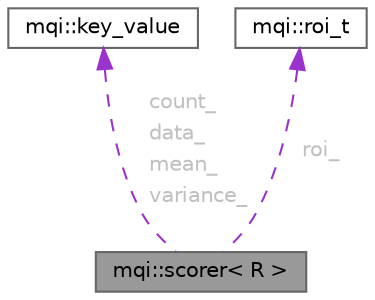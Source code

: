 digraph "mqi::scorer&lt; R &gt;"
{
 // LATEX_PDF_SIZE
  bgcolor="transparent";
  edge [fontname=Helvetica,fontsize=10,labelfontname=Helvetica,labelfontsize=10];
  node [fontname=Helvetica,fontsize=10,shape=box,height=0.2,width=0.4];
  Node1 [id="Node000001",label="mqi::scorer\< R \>",height=0.2,width=0.4,color="gray40", fillcolor="grey60", style="filled", fontcolor="black",tooltip="A generic class for accumulating physical quantities (e.g., dose) in a simulation."];
  Node2 -> Node1 [id="edge1_Node000001_Node000002",dir="back",color="darkorchid3",style="dashed",tooltip=" ",label=<<TABLE CELLBORDER="0" BORDER="0"><TR><TD VALIGN="top" ALIGN="LEFT" CELLPADDING="1" CELLSPACING="0">count_</TD></TR>
<TR><TD VALIGN="top" ALIGN="LEFT" CELLPADDING="1" CELLSPACING="0">data_</TD></TR>
<TR><TD VALIGN="top" ALIGN="LEFT" CELLPADDING="1" CELLSPACING="0">mean_</TD></TR>
<TR><TD VALIGN="top" ALIGN="LEFT" CELLPADDING="1" CELLSPACING="0">variance_</TD></TR>
</TABLE>> ,fontcolor="grey" ];
  Node2 [id="Node000002",label="mqi::key_value",height=0.2,width=0.4,color="gray40", fillcolor="white", style="filled",URL="$structmqi_1_1key__value.html",tooltip="Represents a single key-value entry in the hash table."];
  Node3 -> Node1 [id="edge2_Node000001_Node000003",dir="back",color="darkorchid3",style="dashed",tooltip=" ",label=<<TABLE CELLBORDER="0" BORDER="0"><TR><TD VALIGN="top" ALIGN="LEFT" CELLPADDING="1" CELLSPACING="0">roi_</TD></TR>
</TABLE>> ,fontcolor="grey" ];
  Node3 [id="Node000003",label="mqi::roi_t",height=0.2,width=0.4,color="gray40", fillcolor="white", style="filled",URL="$classmqi_1_1roi__t.html",tooltip="Manages the mapping from a global transport grid to a sparse Region of Interest (ROI) for scoring."];
}
